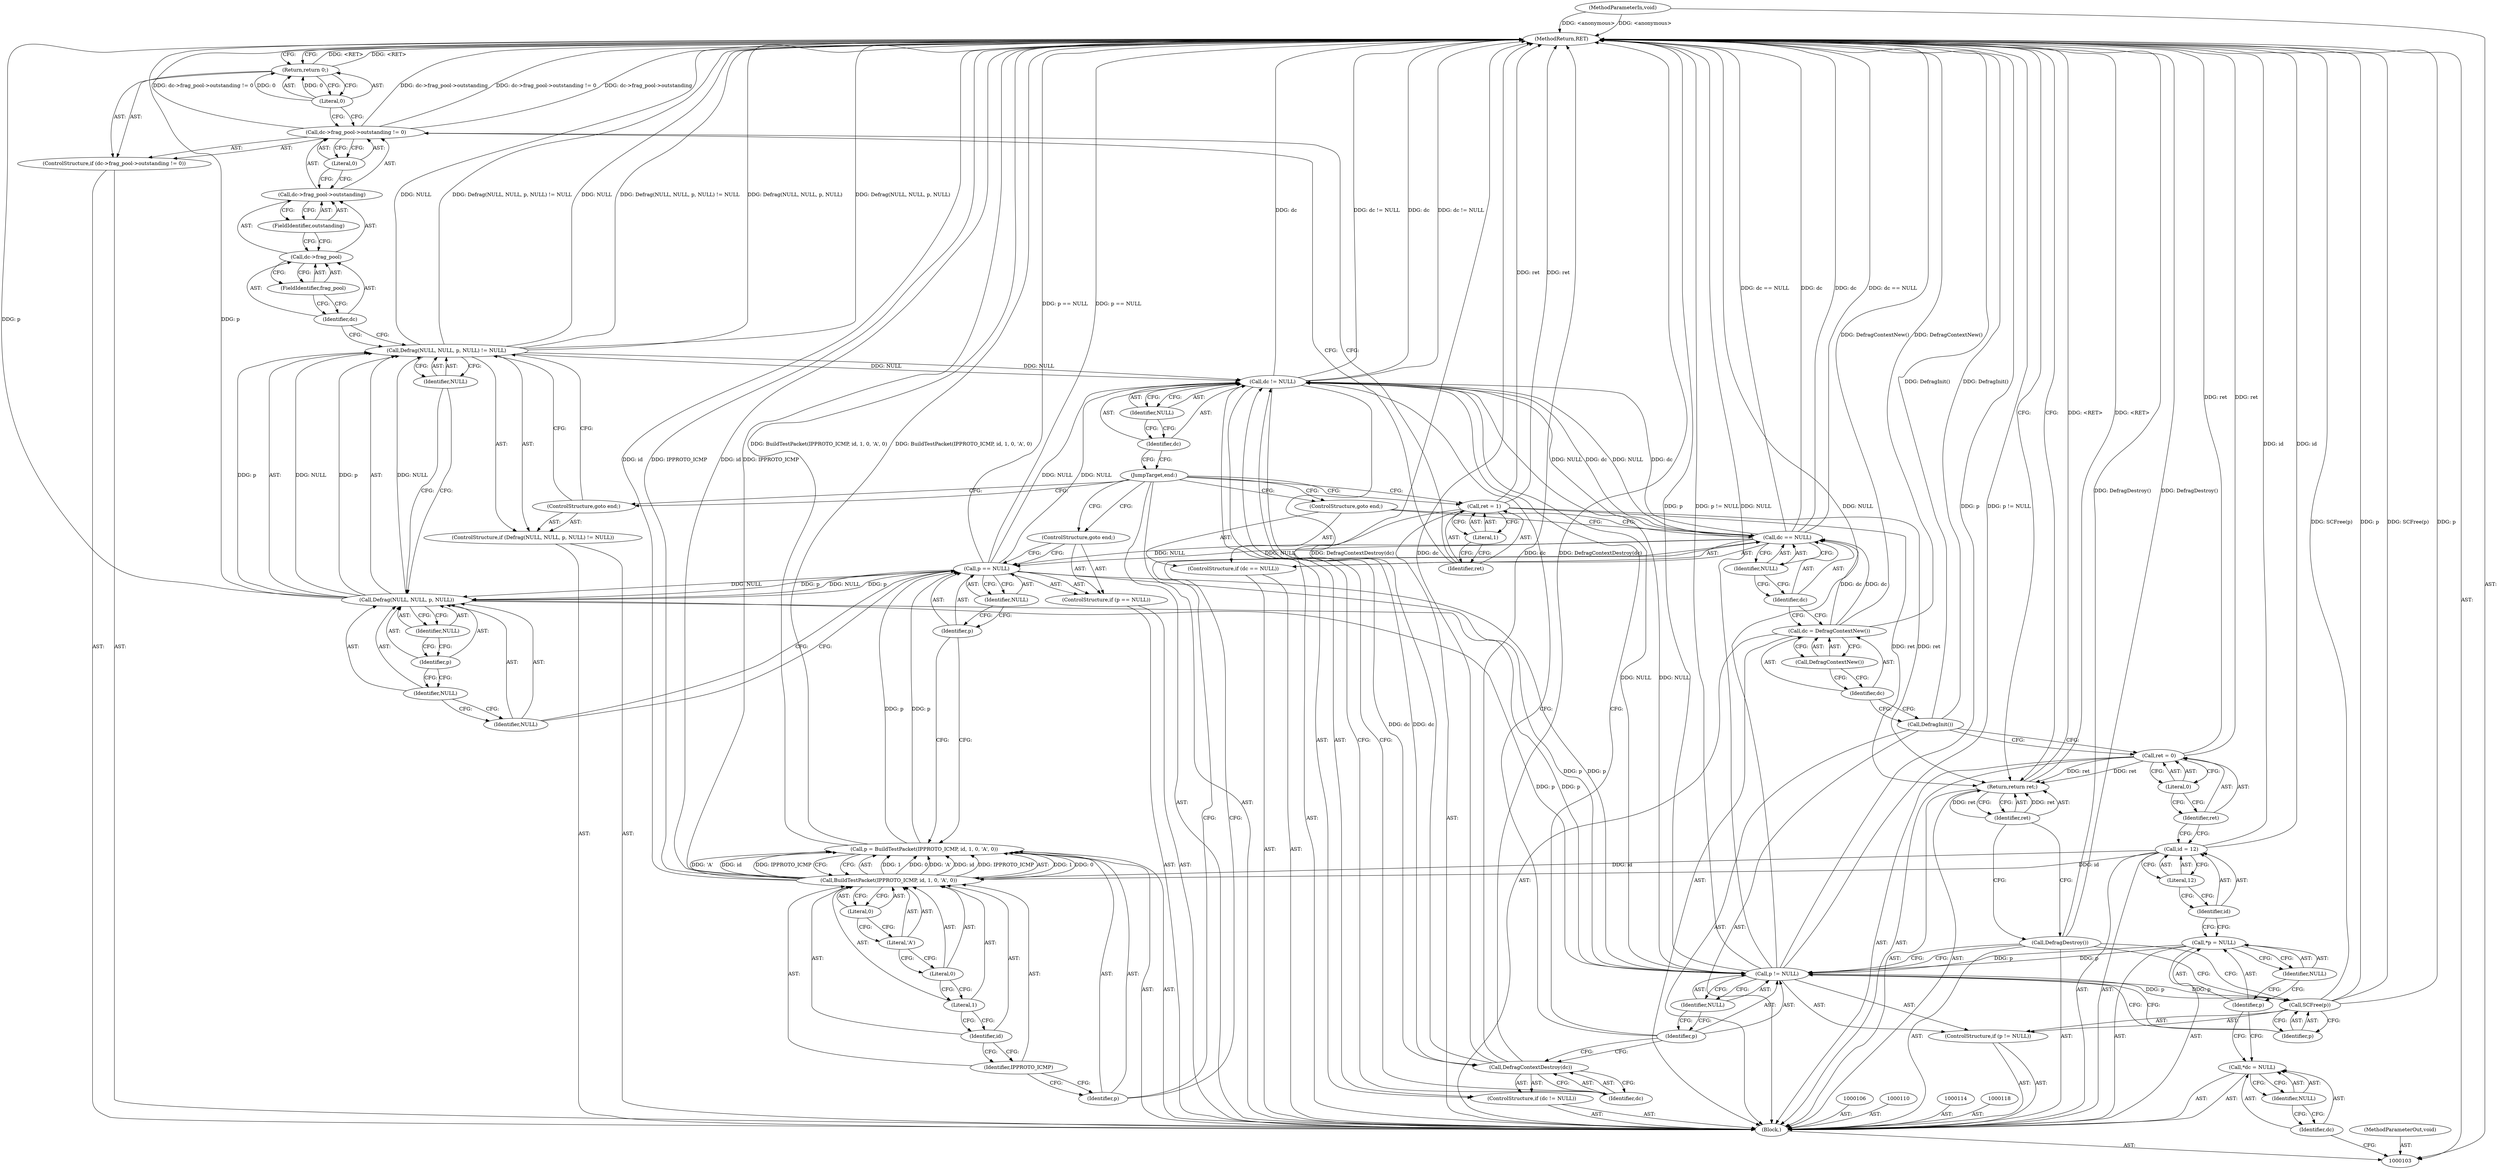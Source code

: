 digraph "0_suricata_4a04f814b15762eb446a5ead4d69d021512df6f8_2" {
"1000183" [label="(MethodReturn,RET)"];
"1000104" [label="(MethodParameterIn,void)"];
"1000244" [label="(MethodParameterOut,void)"];
"1000123" [label="(Call,dc = DefragContextNew())"];
"1000124" [label="(Identifier,dc)"];
"1000125" [label="(Call,DefragContextNew())"];
"1000129" [label="(Identifier,NULL)"];
"1000126" [label="(ControlStructure,if (dc == NULL))"];
"1000127" [label="(Call,dc == NULL)"];
"1000128" [label="(Identifier,dc)"];
"1000130" [label="(ControlStructure,goto end;)"];
"1000134" [label="(Identifier,IPPROTO_ICMP)"];
"1000135" [label="(Identifier,id)"];
"1000131" [label="(Call,p = BuildTestPacket(IPPROTO_ICMP, id, 1, 0, 'A', 0))"];
"1000132" [label="(Identifier,p)"];
"1000136" [label="(Literal,1)"];
"1000137" [label="(Literal,0)"];
"1000138" [label="(Literal,'A')"];
"1000139" [label="(Literal,0)"];
"1000133" [label="(Call,BuildTestPacket(IPPROTO_ICMP, id, 1, 0, 'A', 0))"];
"1000143" [label="(Identifier,NULL)"];
"1000140" [label="(ControlStructure,if (p == NULL))"];
"1000141" [label="(Call,p == NULL)"];
"1000142" [label="(Identifier,p)"];
"1000144" [label="(ControlStructure,goto end;)"];
"1000105" [label="(Block,)"];
"1000148" [label="(Identifier,NULL)"];
"1000149" [label="(Identifier,NULL)"];
"1000150" [label="(Identifier,p)"];
"1000151" [label="(Identifier,NULL)"];
"1000152" [label="(Identifier,NULL)"];
"1000145" [label="(ControlStructure,if (Defrag(NULL, NULL, p, NULL) != NULL))"];
"1000146" [label="(Call,Defrag(NULL, NULL, p, NULL) != NULL)"];
"1000147" [label="(Call,Defrag(NULL, NULL, p, NULL))"];
"1000153" [label="(ControlStructure,goto end;)"];
"1000159" [label="(FieldIdentifier,frag_pool)"];
"1000160" [label="(FieldIdentifier,outstanding)"];
"1000161" [label="(Literal,0)"];
"1000154" [label="(ControlStructure,if (dc->frag_pool->outstanding != 0))"];
"1000155" [label="(Call,dc->frag_pool->outstanding != 0)"];
"1000156" [label="(Call,dc->frag_pool->outstanding)"];
"1000157" [label="(Call,dc->frag_pool)"];
"1000158" [label="(Identifier,dc)"];
"1000163" [label="(Literal,0)"];
"1000162" [label="(Return,return 0;)"];
"1000166" [label="(Literal,1)"];
"1000164" [label="(Call,ret = 1)"];
"1000165" [label="(Identifier,ret)"];
"1000167" [label="(JumpTarget,end:)"];
"1000107" [label="(Call,*dc = NULL)"];
"1000108" [label="(Identifier,dc)"];
"1000109" [label="(Identifier,NULL)"];
"1000171" [label="(Identifier,NULL)"];
"1000168" [label="(ControlStructure,if (dc != NULL))"];
"1000169" [label="(Call,dc != NULL)"];
"1000170" [label="(Identifier,dc)"];
"1000173" [label="(Identifier,dc)"];
"1000172" [label="(Call,DefragContextDestroy(dc))"];
"1000177" [label="(Identifier,NULL)"];
"1000174" [label="(ControlStructure,if (p != NULL))"];
"1000175" [label="(Call,p != NULL)"];
"1000176" [label="(Identifier,p)"];
"1000179" [label="(Identifier,p)"];
"1000178" [label="(Call,SCFree(p))"];
"1000180" [label="(Call,DefragDestroy())"];
"1000182" [label="(Identifier,ret)"];
"1000181" [label="(Return,return ret;)"];
"1000111" [label="(Call,*p = NULL)"];
"1000112" [label="(Identifier,p)"];
"1000113" [label="(Identifier,NULL)"];
"1000117" [label="(Literal,12)"];
"1000115" [label="(Call,id = 12)"];
"1000116" [label="(Identifier,id)"];
"1000121" [label="(Literal,0)"];
"1000119" [label="(Call,ret = 0)"];
"1000120" [label="(Identifier,ret)"];
"1000122" [label="(Call,DefragInit())"];
"1000183" -> "1000103"  [label="AST: "];
"1000183" -> "1000162"  [label="CFG: "];
"1000183" -> "1000181"  [label="CFG: "];
"1000181" -> "1000183"  [label="DDG: <RET>"];
"1000162" -> "1000183"  [label="DDG: <RET>"];
"1000178" -> "1000183"  [label="DDG: SCFree(p)"];
"1000178" -> "1000183"  [label="DDG: p"];
"1000172" -> "1000183"  [label="DDG: DefragContextDestroy(dc)"];
"1000172" -> "1000183"  [label="DDG: dc"];
"1000123" -> "1000183"  [label="DDG: DefragContextNew()"];
"1000169" -> "1000183"  [label="DDG: dc != NULL"];
"1000169" -> "1000183"  [label="DDG: dc"];
"1000146" -> "1000183"  [label="DDG: NULL"];
"1000146" -> "1000183"  [label="DDG: Defrag(NULL, NULL, p, NULL) != NULL"];
"1000146" -> "1000183"  [label="DDG: Defrag(NULL, NULL, p, NULL)"];
"1000175" -> "1000183"  [label="DDG: p"];
"1000175" -> "1000183"  [label="DDG: p != NULL"];
"1000175" -> "1000183"  [label="DDG: NULL"];
"1000127" -> "1000183"  [label="DDG: dc == NULL"];
"1000127" -> "1000183"  [label="DDG: dc"];
"1000131" -> "1000183"  [label="DDG: BuildTestPacket(IPPROTO_ICMP, id, 1, 0, 'A', 0)"];
"1000122" -> "1000183"  [label="DDG: DefragInit()"];
"1000104" -> "1000183"  [label="DDG: <anonymous>"];
"1000141" -> "1000183"  [label="DDG: p == NULL"];
"1000155" -> "1000183"  [label="DDG: dc->frag_pool->outstanding != 0"];
"1000155" -> "1000183"  [label="DDG: dc->frag_pool->outstanding"];
"1000133" -> "1000183"  [label="DDG: IPPROTO_ICMP"];
"1000133" -> "1000183"  [label="DDG: id"];
"1000180" -> "1000183"  [label="DDG: DefragDestroy()"];
"1000119" -> "1000183"  [label="DDG: ret"];
"1000147" -> "1000183"  [label="DDG: p"];
"1000115" -> "1000183"  [label="DDG: id"];
"1000164" -> "1000183"  [label="DDG: ret"];
"1000104" -> "1000103"  [label="AST: "];
"1000104" -> "1000183"  [label="DDG: <anonymous>"];
"1000244" -> "1000103"  [label="AST: "];
"1000123" -> "1000105"  [label="AST: "];
"1000123" -> "1000125"  [label="CFG: "];
"1000124" -> "1000123"  [label="AST: "];
"1000125" -> "1000123"  [label="AST: "];
"1000128" -> "1000123"  [label="CFG: "];
"1000123" -> "1000183"  [label="DDG: DefragContextNew()"];
"1000123" -> "1000127"  [label="DDG: dc"];
"1000124" -> "1000123"  [label="AST: "];
"1000124" -> "1000122"  [label="CFG: "];
"1000125" -> "1000124"  [label="CFG: "];
"1000125" -> "1000123"  [label="AST: "];
"1000125" -> "1000124"  [label="CFG: "];
"1000123" -> "1000125"  [label="CFG: "];
"1000129" -> "1000127"  [label="AST: "];
"1000129" -> "1000128"  [label="CFG: "];
"1000127" -> "1000129"  [label="CFG: "];
"1000126" -> "1000105"  [label="AST: "];
"1000127" -> "1000126"  [label="AST: "];
"1000130" -> "1000126"  [label="AST: "];
"1000127" -> "1000126"  [label="AST: "];
"1000127" -> "1000129"  [label="CFG: "];
"1000128" -> "1000127"  [label="AST: "];
"1000129" -> "1000127"  [label="AST: "];
"1000130" -> "1000127"  [label="CFG: "];
"1000132" -> "1000127"  [label="CFG: "];
"1000127" -> "1000183"  [label="DDG: dc == NULL"];
"1000127" -> "1000183"  [label="DDG: dc"];
"1000123" -> "1000127"  [label="DDG: dc"];
"1000127" -> "1000141"  [label="DDG: NULL"];
"1000127" -> "1000169"  [label="DDG: dc"];
"1000127" -> "1000169"  [label="DDG: NULL"];
"1000128" -> "1000127"  [label="AST: "];
"1000128" -> "1000123"  [label="CFG: "];
"1000129" -> "1000128"  [label="CFG: "];
"1000130" -> "1000126"  [label="AST: "];
"1000130" -> "1000127"  [label="CFG: "];
"1000167" -> "1000130"  [label="CFG: "];
"1000134" -> "1000133"  [label="AST: "];
"1000134" -> "1000132"  [label="CFG: "];
"1000135" -> "1000134"  [label="CFG: "];
"1000135" -> "1000133"  [label="AST: "];
"1000135" -> "1000134"  [label="CFG: "];
"1000136" -> "1000135"  [label="CFG: "];
"1000131" -> "1000105"  [label="AST: "];
"1000131" -> "1000133"  [label="CFG: "];
"1000132" -> "1000131"  [label="AST: "];
"1000133" -> "1000131"  [label="AST: "];
"1000142" -> "1000131"  [label="CFG: "];
"1000131" -> "1000183"  [label="DDG: BuildTestPacket(IPPROTO_ICMP, id, 1, 0, 'A', 0)"];
"1000133" -> "1000131"  [label="DDG: 1"];
"1000133" -> "1000131"  [label="DDG: 0"];
"1000133" -> "1000131"  [label="DDG: 'A'"];
"1000133" -> "1000131"  [label="DDG: id"];
"1000133" -> "1000131"  [label="DDG: IPPROTO_ICMP"];
"1000131" -> "1000141"  [label="DDG: p"];
"1000132" -> "1000131"  [label="AST: "];
"1000132" -> "1000127"  [label="CFG: "];
"1000134" -> "1000132"  [label="CFG: "];
"1000136" -> "1000133"  [label="AST: "];
"1000136" -> "1000135"  [label="CFG: "];
"1000137" -> "1000136"  [label="CFG: "];
"1000137" -> "1000133"  [label="AST: "];
"1000137" -> "1000136"  [label="CFG: "];
"1000138" -> "1000137"  [label="CFG: "];
"1000138" -> "1000133"  [label="AST: "];
"1000138" -> "1000137"  [label="CFG: "];
"1000139" -> "1000138"  [label="CFG: "];
"1000139" -> "1000133"  [label="AST: "];
"1000139" -> "1000138"  [label="CFG: "];
"1000133" -> "1000139"  [label="CFG: "];
"1000133" -> "1000131"  [label="AST: "];
"1000133" -> "1000139"  [label="CFG: "];
"1000134" -> "1000133"  [label="AST: "];
"1000135" -> "1000133"  [label="AST: "];
"1000136" -> "1000133"  [label="AST: "];
"1000137" -> "1000133"  [label="AST: "];
"1000138" -> "1000133"  [label="AST: "];
"1000139" -> "1000133"  [label="AST: "];
"1000131" -> "1000133"  [label="CFG: "];
"1000133" -> "1000183"  [label="DDG: IPPROTO_ICMP"];
"1000133" -> "1000183"  [label="DDG: id"];
"1000133" -> "1000131"  [label="DDG: 1"];
"1000133" -> "1000131"  [label="DDG: 0"];
"1000133" -> "1000131"  [label="DDG: 'A'"];
"1000133" -> "1000131"  [label="DDG: id"];
"1000133" -> "1000131"  [label="DDG: IPPROTO_ICMP"];
"1000115" -> "1000133"  [label="DDG: id"];
"1000143" -> "1000141"  [label="AST: "];
"1000143" -> "1000142"  [label="CFG: "];
"1000141" -> "1000143"  [label="CFG: "];
"1000140" -> "1000105"  [label="AST: "];
"1000141" -> "1000140"  [label="AST: "];
"1000144" -> "1000140"  [label="AST: "];
"1000141" -> "1000140"  [label="AST: "];
"1000141" -> "1000143"  [label="CFG: "];
"1000142" -> "1000141"  [label="AST: "];
"1000143" -> "1000141"  [label="AST: "];
"1000144" -> "1000141"  [label="CFG: "];
"1000148" -> "1000141"  [label="CFG: "];
"1000141" -> "1000183"  [label="DDG: p == NULL"];
"1000131" -> "1000141"  [label="DDG: p"];
"1000127" -> "1000141"  [label="DDG: NULL"];
"1000141" -> "1000147"  [label="DDG: NULL"];
"1000141" -> "1000147"  [label="DDG: p"];
"1000141" -> "1000169"  [label="DDG: NULL"];
"1000141" -> "1000175"  [label="DDG: p"];
"1000142" -> "1000141"  [label="AST: "];
"1000142" -> "1000131"  [label="CFG: "];
"1000143" -> "1000142"  [label="CFG: "];
"1000144" -> "1000140"  [label="AST: "];
"1000144" -> "1000141"  [label="CFG: "];
"1000167" -> "1000144"  [label="CFG: "];
"1000105" -> "1000103"  [label="AST: "];
"1000106" -> "1000105"  [label="AST: "];
"1000107" -> "1000105"  [label="AST: "];
"1000110" -> "1000105"  [label="AST: "];
"1000111" -> "1000105"  [label="AST: "];
"1000114" -> "1000105"  [label="AST: "];
"1000115" -> "1000105"  [label="AST: "];
"1000118" -> "1000105"  [label="AST: "];
"1000119" -> "1000105"  [label="AST: "];
"1000122" -> "1000105"  [label="AST: "];
"1000123" -> "1000105"  [label="AST: "];
"1000126" -> "1000105"  [label="AST: "];
"1000131" -> "1000105"  [label="AST: "];
"1000140" -> "1000105"  [label="AST: "];
"1000145" -> "1000105"  [label="AST: "];
"1000154" -> "1000105"  [label="AST: "];
"1000164" -> "1000105"  [label="AST: "];
"1000167" -> "1000105"  [label="AST: "];
"1000168" -> "1000105"  [label="AST: "];
"1000174" -> "1000105"  [label="AST: "];
"1000180" -> "1000105"  [label="AST: "];
"1000181" -> "1000105"  [label="AST: "];
"1000148" -> "1000147"  [label="AST: "];
"1000148" -> "1000141"  [label="CFG: "];
"1000149" -> "1000148"  [label="CFG: "];
"1000149" -> "1000147"  [label="AST: "];
"1000149" -> "1000148"  [label="CFG: "];
"1000150" -> "1000149"  [label="CFG: "];
"1000150" -> "1000147"  [label="AST: "];
"1000150" -> "1000149"  [label="CFG: "];
"1000151" -> "1000150"  [label="CFG: "];
"1000151" -> "1000147"  [label="AST: "];
"1000151" -> "1000150"  [label="CFG: "];
"1000147" -> "1000151"  [label="CFG: "];
"1000152" -> "1000146"  [label="AST: "];
"1000152" -> "1000147"  [label="CFG: "];
"1000146" -> "1000152"  [label="CFG: "];
"1000145" -> "1000105"  [label="AST: "];
"1000146" -> "1000145"  [label="AST: "];
"1000153" -> "1000145"  [label="AST: "];
"1000146" -> "1000145"  [label="AST: "];
"1000146" -> "1000152"  [label="CFG: "];
"1000147" -> "1000146"  [label="AST: "];
"1000152" -> "1000146"  [label="AST: "];
"1000153" -> "1000146"  [label="CFG: "];
"1000158" -> "1000146"  [label="CFG: "];
"1000146" -> "1000183"  [label="DDG: NULL"];
"1000146" -> "1000183"  [label="DDG: Defrag(NULL, NULL, p, NULL) != NULL"];
"1000146" -> "1000183"  [label="DDG: Defrag(NULL, NULL, p, NULL)"];
"1000147" -> "1000146"  [label="DDG: NULL"];
"1000147" -> "1000146"  [label="DDG: p"];
"1000146" -> "1000169"  [label="DDG: NULL"];
"1000147" -> "1000146"  [label="AST: "];
"1000147" -> "1000151"  [label="CFG: "];
"1000148" -> "1000147"  [label="AST: "];
"1000149" -> "1000147"  [label="AST: "];
"1000150" -> "1000147"  [label="AST: "];
"1000151" -> "1000147"  [label="AST: "];
"1000152" -> "1000147"  [label="CFG: "];
"1000147" -> "1000183"  [label="DDG: p"];
"1000147" -> "1000146"  [label="DDG: NULL"];
"1000147" -> "1000146"  [label="DDG: p"];
"1000141" -> "1000147"  [label="DDG: NULL"];
"1000141" -> "1000147"  [label="DDG: p"];
"1000147" -> "1000175"  [label="DDG: p"];
"1000153" -> "1000145"  [label="AST: "];
"1000153" -> "1000146"  [label="CFG: "];
"1000167" -> "1000153"  [label="CFG: "];
"1000159" -> "1000157"  [label="AST: "];
"1000159" -> "1000158"  [label="CFG: "];
"1000157" -> "1000159"  [label="CFG: "];
"1000160" -> "1000156"  [label="AST: "];
"1000160" -> "1000157"  [label="CFG: "];
"1000156" -> "1000160"  [label="CFG: "];
"1000161" -> "1000155"  [label="AST: "];
"1000161" -> "1000156"  [label="CFG: "];
"1000155" -> "1000161"  [label="CFG: "];
"1000154" -> "1000105"  [label="AST: "];
"1000155" -> "1000154"  [label="AST: "];
"1000162" -> "1000154"  [label="AST: "];
"1000155" -> "1000154"  [label="AST: "];
"1000155" -> "1000161"  [label="CFG: "];
"1000156" -> "1000155"  [label="AST: "];
"1000161" -> "1000155"  [label="AST: "];
"1000163" -> "1000155"  [label="CFG: "];
"1000165" -> "1000155"  [label="CFG: "];
"1000155" -> "1000183"  [label="DDG: dc->frag_pool->outstanding != 0"];
"1000155" -> "1000183"  [label="DDG: dc->frag_pool->outstanding"];
"1000156" -> "1000155"  [label="AST: "];
"1000156" -> "1000160"  [label="CFG: "];
"1000157" -> "1000156"  [label="AST: "];
"1000160" -> "1000156"  [label="AST: "];
"1000161" -> "1000156"  [label="CFG: "];
"1000157" -> "1000156"  [label="AST: "];
"1000157" -> "1000159"  [label="CFG: "];
"1000158" -> "1000157"  [label="AST: "];
"1000159" -> "1000157"  [label="AST: "];
"1000160" -> "1000157"  [label="CFG: "];
"1000158" -> "1000157"  [label="AST: "];
"1000158" -> "1000146"  [label="CFG: "];
"1000159" -> "1000158"  [label="CFG: "];
"1000163" -> "1000162"  [label="AST: "];
"1000163" -> "1000155"  [label="CFG: "];
"1000162" -> "1000163"  [label="CFG: "];
"1000163" -> "1000162"  [label="DDG: 0"];
"1000162" -> "1000154"  [label="AST: "];
"1000162" -> "1000163"  [label="CFG: "];
"1000163" -> "1000162"  [label="AST: "];
"1000183" -> "1000162"  [label="CFG: "];
"1000162" -> "1000183"  [label="DDG: <RET>"];
"1000163" -> "1000162"  [label="DDG: 0"];
"1000166" -> "1000164"  [label="AST: "];
"1000166" -> "1000165"  [label="CFG: "];
"1000164" -> "1000166"  [label="CFG: "];
"1000164" -> "1000105"  [label="AST: "];
"1000164" -> "1000166"  [label="CFG: "];
"1000165" -> "1000164"  [label="AST: "];
"1000166" -> "1000164"  [label="AST: "];
"1000167" -> "1000164"  [label="CFG: "];
"1000164" -> "1000183"  [label="DDG: ret"];
"1000164" -> "1000181"  [label="DDG: ret"];
"1000165" -> "1000164"  [label="AST: "];
"1000165" -> "1000155"  [label="CFG: "];
"1000166" -> "1000165"  [label="CFG: "];
"1000167" -> "1000105"  [label="AST: "];
"1000167" -> "1000164"  [label="CFG: "];
"1000167" -> "1000130"  [label="CFG: "];
"1000167" -> "1000144"  [label="CFG: "];
"1000167" -> "1000153"  [label="CFG: "];
"1000170" -> "1000167"  [label="CFG: "];
"1000107" -> "1000105"  [label="AST: "];
"1000107" -> "1000109"  [label="CFG: "];
"1000108" -> "1000107"  [label="AST: "];
"1000109" -> "1000107"  [label="AST: "];
"1000112" -> "1000107"  [label="CFG: "];
"1000108" -> "1000107"  [label="AST: "];
"1000108" -> "1000103"  [label="CFG: "];
"1000109" -> "1000108"  [label="CFG: "];
"1000109" -> "1000107"  [label="AST: "];
"1000109" -> "1000108"  [label="CFG: "];
"1000107" -> "1000109"  [label="CFG: "];
"1000171" -> "1000169"  [label="AST: "];
"1000171" -> "1000170"  [label="CFG: "];
"1000169" -> "1000171"  [label="CFG: "];
"1000168" -> "1000105"  [label="AST: "];
"1000169" -> "1000168"  [label="AST: "];
"1000172" -> "1000168"  [label="AST: "];
"1000169" -> "1000168"  [label="AST: "];
"1000169" -> "1000171"  [label="CFG: "];
"1000170" -> "1000169"  [label="AST: "];
"1000171" -> "1000169"  [label="AST: "];
"1000173" -> "1000169"  [label="CFG: "];
"1000176" -> "1000169"  [label="CFG: "];
"1000169" -> "1000183"  [label="DDG: dc != NULL"];
"1000169" -> "1000183"  [label="DDG: dc"];
"1000127" -> "1000169"  [label="DDG: dc"];
"1000127" -> "1000169"  [label="DDG: NULL"];
"1000146" -> "1000169"  [label="DDG: NULL"];
"1000141" -> "1000169"  [label="DDG: NULL"];
"1000169" -> "1000172"  [label="DDG: dc"];
"1000169" -> "1000175"  [label="DDG: NULL"];
"1000170" -> "1000169"  [label="AST: "];
"1000170" -> "1000167"  [label="CFG: "];
"1000171" -> "1000170"  [label="CFG: "];
"1000173" -> "1000172"  [label="AST: "];
"1000173" -> "1000169"  [label="CFG: "];
"1000172" -> "1000173"  [label="CFG: "];
"1000172" -> "1000168"  [label="AST: "];
"1000172" -> "1000173"  [label="CFG: "];
"1000173" -> "1000172"  [label="AST: "];
"1000176" -> "1000172"  [label="CFG: "];
"1000172" -> "1000183"  [label="DDG: DefragContextDestroy(dc)"];
"1000172" -> "1000183"  [label="DDG: dc"];
"1000169" -> "1000172"  [label="DDG: dc"];
"1000177" -> "1000175"  [label="AST: "];
"1000177" -> "1000176"  [label="CFG: "];
"1000175" -> "1000177"  [label="CFG: "];
"1000174" -> "1000105"  [label="AST: "];
"1000175" -> "1000174"  [label="AST: "];
"1000178" -> "1000174"  [label="AST: "];
"1000175" -> "1000174"  [label="AST: "];
"1000175" -> "1000177"  [label="CFG: "];
"1000176" -> "1000175"  [label="AST: "];
"1000177" -> "1000175"  [label="AST: "];
"1000179" -> "1000175"  [label="CFG: "];
"1000180" -> "1000175"  [label="CFG: "];
"1000175" -> "1000183"  [label="DDG: p"];
"1000175" -> "1000183"  [label="DDG: p != NULL"];
"1000175" -> "1000183"  [label="DDG: NULL"];
"1000141" -> "1000175"  [label="DDG: p"];
"1000111" -> "1000175"  [label="DDG: p"];
"1000147" -> "1000175"  [label="DDG: p"];
"1000169" -> "1000175"  [label="DDG: NULL"];
"1000175" -> "1000178"  [label="DDG: p"];
"1000176" -> "1000175"  [label="AST: "];
"1000176" -> "1000172"  [label="CFG: "];
"1000176" -> "1000169"  [label="CFG: "];
"1000177" -> "1000176"  [label="CFG: "];
"1000179" -> "1000178"  [label="AST: "];
"1000179" -> "1000175"  [label="CFG: "];
"1000178" -> "1000179"  [label="CFG: "];
"1000178" -> "1000174"  [label="AST: "];
"1000178" -> "1000179"  [label="CFG: "];
"1000179" -> "1000178"  [label="AST: "];
"1000180" -> "1000178"  [label="CFG: "];
"1000178" -> "1000183"  [label="DDG: SCFree(p)"];
"1000178" -> "1000183"  [label="DDG: p"];
"1000175" -> "1000178"  [label="DDG: p"];
"1000180" -> "1000105"  [label="AST: "];
"1000180" -> "1000178"  [label="CFG: "];
"1000180" -> "1000175"  [label="CFG: "];
"1000182" -> "1000180"  [label="CFG: "];
"1000180" -> "1000183"  [label="DDG: DefragDestroy()"];
"1000182" -> "1000181"  [label="AST: "];
"1000182" -> "1000180"  [label="CFG: "];
"1000181" -> "1000182"  [label="CFG: "];
"1000182" -> "1000181"  [label="DDG: ret"];
"1000181" -> "1000105"  [label="AST: "];
"1000181" -> "1000182"  [label="CFG: "];
"1000182" -> "1000181"  [label="AST: "];
"1000183" -> "1000181"  [label="CFG: "];
"1000181" -> "1000183"  [label="DDG: <RET>"];
"1000182" -> "1000181"  [label="DDG: ret"];
"1000119" -> "1000181"  [label="DDG: ret"];
"1000164" -> "1000181"  [label="DDG: ret"];
"1000111" -> "1000105"  [label="AST: "];
"1000111" -> "1000113"  [label="CFG: "];
"1000112" -> "1000111"  [label="AST: "];
"1000113" -> "1000111"  [label="AST: "];
"1000116" -> "1000111"  [label="CFG: "];
"1000111" -> "1000175"  [label="DDG: p"];
"1000112" -> "1000111"  [label="AST: "];
"1000112" -> "1000107"  [label="CFG: "];
"1000113" -> "1000112"  [label="CFG: "];
"1000113" -> "1000111"  [label="AST: "];
"1000113" -> "1000112"  [label="CFG: "];
"1000111" -> "1000113"  [label="CFG: "];
"1000117" -> "1000115"  [label="AST: "];
"1000117" -> "1000116"  [label="CFG: "];
"1000115" -> "1000117"  [label="CFG: "];
"1000115" -> "1000105"  [label="AST: "];
"1000115" -> "1000117"  [label="CFG: "];
"1000116" -> "1000115"  [label="AST: "];
"1000117" -> "1000115"  [label="AST: "];
"1000120" -> "1000115"  [label="CFG: "];
"1000115" -> "1000183"  [label="DDG: id"];
"1000115" -> "1000133"  [label="DDG: id"];
"1000116" -> "1000115"  [label="AST: "];
"1000116" -> "1000111"  [label="CFG: "];
"1000117" -> "1000116"  [label="CFG: "];
"1000121" -> "1000119"  [label="AST: "];
"1000121" -> "1000120"  [label="CFG: "];
"1000119" -> "1000121"  [label="CFG: "];
"1000119" -> "1000105"  [label="AST: "];
"1000119" -> "1000121"  [label="CFG: "];
"1000120" -> "1000119"  [label="AST: "];
"1000121" -> "1000119"  [label="AST: "];
"1000122" -> "1000119"  [label="CFG: "];
"1000119" -> "1000183"  [label="DDG: ret"];
"1000119" -> "1000181"  [label="DDG: ret"];
"1000120" -> "1000119"  [label="AST: "];
"1000120" -> "1000115"  [label="CFG: "];
"1000121" -> "1000120"  [label="CFG: "];
"1000122" -> "1000105"  [label="AST: "];
"1000122" -> "1000119"  [label="CFG: "];
"1000124" -> "1000122"  [label="CFG: "];
"1000122" -> "1000183"  [label="DDG: DefragInit()"];
}
